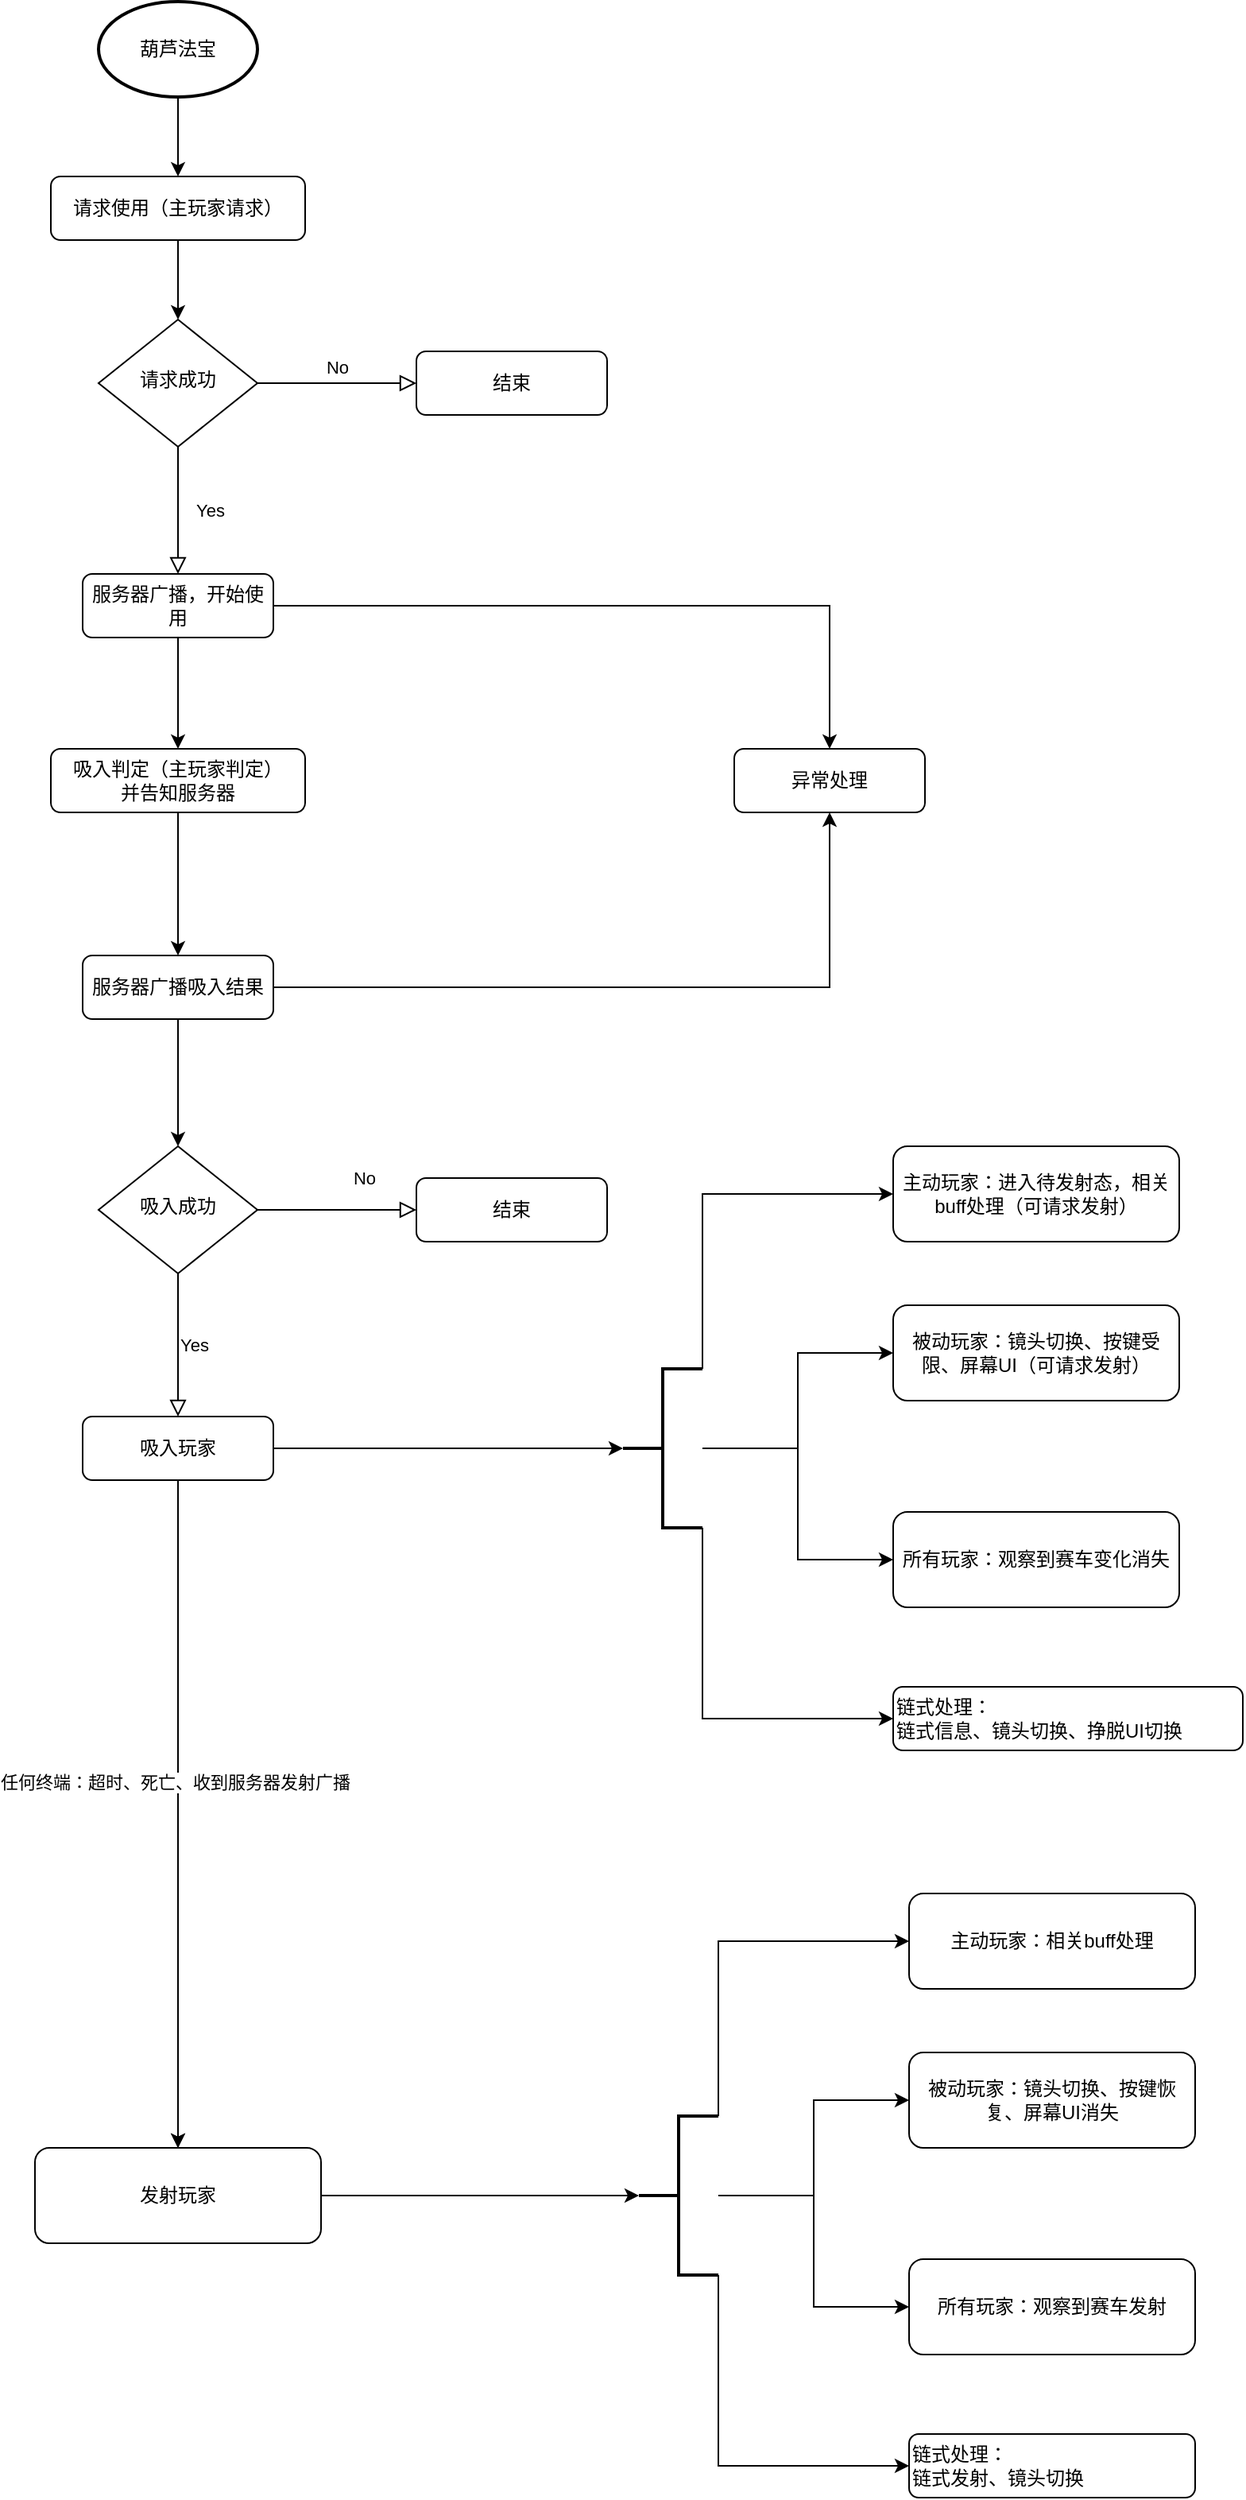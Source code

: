 <mxfile version="21.0.6" type="github">
  <diagram id="C5RBs43oDa-KdzZeNtuy" name="Page-1">
    <mxGraphModel dx="2963" dy="1606" grid="1" gridSize="10" guides="1" tooltips="1" connect="1" arrows="1" fold="1" page="1" pageScale="1" pageWidth="827" pageHeight="1169" math="0" shadow="0">
      <root>
        <mxCell id="WIyWlLk6GJQsqaUBKTNV-0" />
        <mxCell id="WIyWlLk6GJQsqaUBKTNV-1" parent="WIyWlLk6GJQsqaUBKTNV-0" />
        <mxCell id="WIyWlLk6GJQsqaUBKTNV-8" value="No" style="rounded=0;html=1;jettySize=auto;orthogonalLoop=1;fontSize=11;endArrow=block;endFill=0;endSize=8;strokeWidth=1;shadow=0;labelBackgroundColor=none;edgeStyle=orthogonalEdgeStyle;" parent="WIyWlLk6GJQsqaUBKTNV-1" source="WIyWlLk6GJQsqaUBKTNV-10" target="WIyWlLk6GJQsqaUBKTNV-11" edge="1">
          <mxGeometry x="0.333" y="20" relative="1" as="geometry">
            <mxPoint as="offset" />
          </mxGeometry>
        </mxCell>
        <mxCell id="WIyWlLk6GJQsqaUBKTNV-9" value="Yes" style="edgeStyle=orthogonalEdgeStyle;rounded=0;html=1;jettySize=auto;orthogonalLoop=1;fontSize=11;endArrow=block;endFill=0;endSize=8;strokeWidth=1;shadow=0;labelBackgroundColor=none;" parent="WIyWlLk6GJQsqaUBKTNV-1" source="WIyWlLk6GJQsqaUBKTNV-10" target="WIyWlLk6GJQsqaUBKTNV-12" edge="1">
          <mxGeometry y="10" relative="1" as="geometry">
            <mxPoint as="offset" />
          </mxGeometry>
        </mxCell>
        <mxCell id="WIyWlLk6GJQsqaUBKTNV-10" value="吸入成功" style="rhombus;whiteSpace=wrap;html=1;shadow=0;fontFamily=Helvetica;fontSize=12;align=center;strokeWidth=1;spacing=6;spacingTop=-4;" parent="WIyWlLk6GJQsqaUBKTNV-1" vertex="1">
          <mxGeometry x="170" y="740" width="100" height="80" as="geometry" />
        </mxCell>
        <mxCell id="WIyWlLk6GJQsqaUBKTNV-11" value="结束" style="rounded=1;whiteSpace=wrap;html=1;fontSize=12;glass=0;strokeWidth=1;shadow=0;" parent="WIyWlLk6GJQsqaUBKTNV-1" vertex="1">
          <mxGeometry x="370" y="760" width="120" height="40" as="geometry" />
        </mxCell>
        <mxCell id="wtisCs1ab3ckvEVv5z_G-40" style="edgeStyle=orthogonalEdgeStyle;rounded=0;orthogonalLoop=1;jettySize=auto;html=1;" edge="1" parent="WIyWlLk6GJQsqaUBKTNV-1" source="WIyWlLk6GJQsqaUBKTNV-12" target="wtisCs1ab3ckvEVv5z_G-20">
          <mxGeometry relative="1" as="geometry">
            <mxPoint x="220" y="1110" as="sourcePoint" />
          </mxGeometry>
        </mxCell>
        <mxCell id="wtisCs1ab3ckvEVv5z_G-41" value="任何终端：超时、死亡、收到服务器发射广播" style="edgeLabel;html=1;align=center;verticalAlign=middle;resizable=0;points=[];" vertex="1" connectable="0" parent="wtisCs1ab3ckvEVv5z_G-40">
          <mxGeometry x="-0.096" y="-2" relative="1" as="geometry">
            <mxPoint as="offset" />
          </mxGeometry>
        </mxCell>
        <mxCell id="wtisCs1ab3ckvEVv5z_G-45" style="edgeStyle=orthogonalEdgeStyle;rounded=0;orthogonalLoop=1;jettySize=auto;html=1;" edge="1" parent="WIyWlLk6GJQsqaUBKTNV-1" source="WIyWlLk6GJQsqaUBKTNV-12" target="wtisCs1ab3ckvEVv5z_G-31">
          <mxGeometry relative="1" as="geometry" />
        </mxCell>
        <mxCell id="WIyWlLk6GJQsqaUBKTNV-12" value="吸入玩家" style="rounded=1;whiteSpace=wrap;html=1;fontSize=12;glass=0;strokeWidth=1;shadow=0;" parent="WIyWlLk6GJQsqaUBKTNV-1" vertex="1">
          <mxGeometry x="160" y="910" width="120" height="40" as="geometry" />
        </mxCell>
        <mxCell id="wtisCs1ab3ckvEVv5z_G-84" style="edgeStyle=orthogonalEdgeStyle;rounded=0;orthogonalLoop=1;jettySize=auto;html=1;" edge="1" parent="WIyWlLk6GJQsqaUBKTNV-1" source="wtisCs1ab3ckvEVv5z_G-0" target="wtisCs1ab3ckvEVv5z_G-82">
          <mxGeometry relative="1" as="geometry" />
        </mxCell>
        <mxCell id="wtisCs1ab3ckvEVv5z_G-0" value="吸入判定（主玩家判定）&lt;br&gt;并告知服务器" style="rounded=1;whiteSpace=wrap;html=1;fontSize=12;glass=0;strokeWidth=1;shadow=0;" vertex="1" parent="WIyWlLk6GJQsqaUBKTNV-1">
          <mxGeometry x="140" y="490" width="160" height="40" as="geometry" />
        </mxCell>
        <mxCell id="wtisCs1ab3ckvEVv5z_G-9" style="edgeStyle=orthogonalEdgeStyle;rounded=0;orthogonalLoop=1;jettySize=auto;html=1;" edge="1" parent="WIyWlLk6GJQsqaUBKTNV-1" source="wtisCs1ab3ckvEVv5z_G-82" target="WIyWlLk6GJQsqaUBKTNV-10">
          <mxGeometry relative="1" as="geometry">
            <mxPoint x="220" y="670" as="sourcePoint" />
          </mxGeometry>
        </mxCell>
        <mxCell id="wtisCs1ab3ckvEVv5z_G-11" value="所有玩家：观察到赛车变化消失" style="whiteSpace=wrap;html=1;rounded=1;glass=0;strokeWidth=1;shadow=0;" vertex="1" parent="WIyWlLk6GJQsqaUBKTNV-1">
          <mxGeometry x="670" y="970" width="180" height="60" as="geometry" />
        </mxCell>
        <mxCell id="wtisCs1ab3ckvEVv5z_G-65" style="edgeStyle=orthogonalEdgeStyle;rounded=0;orthogonalLoop=1;jettySize=auto;html=1;" edge="1" parent="WIyWlLk6GJQsqaUBKTNV-1" source="wtisCs1ab3ckvEVv5z_G-13" target="wtisCs1ab3ckvEVv5z_G-64">
          <mxGeometry relative="1" as="geometry" />
        </mxCell>
        <mxCell id="wtisCs1ab3ckvEVv5z_G-13" value="葫芦法宝" style="strokeWidth=2;html=1;shape=mxgraph.flowchart.start_1;whiteSpace=wrap;" vertex="1" parent="WIyWlLk6GJQsqaUBKTNV-1">
          <mxGeometry x="170" y="20" width="100" height="60" as="geometry" />
        </mxCell>
        <mxCell id="wtisCs1ab3ckvEVv5z_G-16" value="主动玩家：进入待发射态，相关buff处理（可请求发射）" style="whiteSpace=wrap;html=1;rounded=1;glass=0;strokeWidth=1;shadow=0;" vertex="1" parent="WIyWlLk6GJQsqaUBKTNV-1">
          <mxGeometry x="670" y="740" width="180" height="60" as="geometry" />
        </mxCell>
        <mxCell id="wtisCs1ab3ckvEVv5z_G-17" value="被动玩家：镜头切换、按键受限、屏幕UI（可请求发射）" style="whiteSpace=wrap;html=1;rounded=1;glass=0;strokeWidth=1;shadow=0;" vertex="1" parent="WIyWlLk6GJQsqaUBKTNV-1">
          <mxGeometry x="670" y="840" width="180" height="60" as="geometry" />
        </mxCell>
        <mxCell id="wtisCs1ab3ckvEVv5z_G-30" value="" style="edgeStyle=orthogonalEdgeStyle;rounded=0;orthogonalLoop=1;jettySize=auto;html=1;" edge="1" parent="WIyWlLk6GJQsqaUBKTNV-1" source="wtisCs1ab3ckvEVv5z_G-20">
          <mxGeometry relative="1" as="geometry">
            <mxPoint x="220" y="1370" as="targetPoint" />
          </mxGeometry>
        </mxCell>
        <mxCell id="wtisCs1ab3ckvEVv5z_G-59" style="edgeStyle=orthogonalEdgeStyle;rounded=0;orthogonalLoop=1;jettySize=auto;html=1;entryX=0;entryY=0.5;entryDx=0;entryDy=0;entryPerimeter=0;" edge="1" parent="WIyWlLk6GJQsqaUBKTNV-1" source="wtisCs1ab3ckvEVv5z_G-20" target="wtisCs1ab3ckvEVv5z_G-131">
          <mxGeometry relative="1" as="geometry">
            <mxPoint x="500" y="1400" as="targetPoint" />
          </mxGeometry>
        </mxCell>
        <mxCell id="wtisCs1ab3ckvEVv5z_G-20" value="发射玩家" style="whiteSpace=wrap;html=1;rounded=1;glass=0;strokeWidth=1;shadow=0;" vertex="1" parent="WIyWlLk6GJQsqaUBKTNV-1">
          <mxGeometry x="130" y="1370" width="180" height="60" as="geometry" />
        </mxCell>
        <mxCell id="wtisCs1ab3ckvEVv5z_G-42" style="edgeStyle=orthogonalEdgeStyle;rounded=0;orthogonalLoop=1;jettySize=auto;html=1;" edge="1" parent="WIyWlLk6GJQsqaUBKTNV-1" source="wtisCs1ab3ckvEVv5z_G-31" target="wtisCs1ab3ckvEVv5z_G-16">
          <mxGeometry relative="1" as="geometry">
            <Array as="points">
              <mxPoint x="550" y="770" />
              <mxPoint x="760" y="770" />
            </Array>
          </mxGeometry>
        </mxCell>
        <mxCell id="wtisCs1ab3ckvEVv5z_G-43" style="edgeStyle=orthogonalEdgeStyle;rounded=0;orthogonalLoop=1;jettySize=auto;html=1;" edge="1" parent="WIyWlLk6GJQsqaUBKTNV-1" source="wtisCs1ab3ckvEVv5z_G-31" target="wtisCs1ab3ckvEVv5z_G-118">
          <mxGeometry relative="1" as="geometry">
            <Array as="points">
              <mxPoint x="550" y="1100" />
            </Array>
          </mxGeometry>
        </mxCell>
        <mxCell id="wtisCs1ab3ckvEVv5z_G-44" style="edgeStyle=orthogonalEdgeStyle;rounded=0;orthogonalLoop=1;jettySize=auto;html=1;" edge="1" parent="WIyWlLk6GJQsqaUBKTNV-1" source="wtisCs1ab3ckvEVv5z_G-31" target="wtisCs1ab3ckvEVv5z_G-17">
          <mxGeometry relative="1" as="geometry" />
        </mxCell>
        <mxCell id="wtisCs1ab3ckvEVv5z_G-121" style="edgeStyle=orthogonalEdgeStyle;rounded=0;orthogonalLoop=1;jettySize=auto;html=1;" edge="1" parent="WIyWlLk6GJQsqaUBKTNV-1" source="wtisCs1ab3ckvEVv5z_G-31" target="wtisCs1ab3ckvEVv5z_G-11">
          <mxGeometry relative="1" as="geometry">
            <Array as="points">
              <mxPoint x="610" y="930" />
              <mxPoint x="610" y="1000" />
            </Array>
          </mxGeometry>
        </mxCell>
        <mxCell id="wtisCs1ab3ckvEVv5z_G-31" value="" style="strokeWidth=2;html=1;shape=mxgraph.flowchart.annotation_2;align=left;labelPosition=right;pointerEvents=1;" vertex="1" parent="WIyWlLk6GJQsqaUBKTNV-1">
          <mxGeometry x="500" y="880" width="50" height="100" as="geometry" />
        </mxCell>
        <mxCell id="wtisCs1ab3ckvEVv5z_G-67" style="edgeStyle=orthogonalEdgeStyle;rounded=0;orthogonalLoop=1;jettySize=auto;html=1;" edge="1" parent="WIyWlLk6GJQsqaUBKTNV-1" source="wtisCs1ab3ckvEVv5z_G-64" target="wtisCs1ab3ckvEVv5z_G-74">
          <mxGeometry relative="1" as="geometry">
            <mxPoint x="220" y="230" as="targetPoint" />
          </mxGeometry>
        </mxCell>
        <mxCell id="wtisCs1ab3ckvEVv5z_G-64" value="请求使用（主玩家请求）" style="rounded=1;whiteSpace=wrap;html=1;fontSize=12;glass=0;strokeWidth=1;shadow=0;" vertex="1" parent="WIyWlLk6GJQsqaUBKTNV-1">
          <mxGeometry x="140" y="130" width="160" height="40" as="geometry" />
        </mxCell>
        <mxCell id="wtisCs1ab3ckvEVv5z_G-72" value="Yes" style="rounded=0;html=1;jettySize=auto;orthogonalLoop=1;fontSize=11;endArrow=block;endFill=0;endSize=8;strokeWidth=1;shadow=0;labelBackgroundColor=none;edgeStyle=orthogonalEdgeStyle;" edge="1" parent="WIyWlLk6GJQsqaUBKTNV-1" source="wtisCs1ab3ckvEVv5z_G-74" target="wtisCs1ab3ckvEVv5z_G-76">
          <mxGeometry y="20" relative="1" as="geometry">
            <mxPoint as="offset" />
          </mxGeometry>
        </mxCell>
        <mxCell id="wtisCs1ab3ckvEVv5z_G-73" value="No" style="edgeStyle=orthogonalEdgeStyle;rounded=0;html=1;jettySize=auto;orthogonalLoop=1;fontSize=11;endArrow=block;endFill=0;endSize=8;strokeWidth=1;shadow=0;labelBackgroundColor=none;" edge="1" parent="WIyWlLk6GJQsqaUBKTNV-1" source="wtisCs1ab3ckvEVv5z_G-74" target="wtisCs1ab3ckvEVv5z_G-75">
          <mxGeometry y="10" relative="1" as="geometry">
            <mxPoint as="offset" />
          </mxGeometry>
        </mxCell>
        <mxCell id="wtisCs1ab3ckvEVv5z_G-74" value="请求成功" style="rhombus;whiteSpace=wrap;html=1;shadow=0;fontFamily=Helvetica;fontSize=12;align=center;strokeWidth=1;spacing=6;spacingTop=-4;" vertex="1" parent="WIyWlLk6GJQsqaUBKTNV-1">
          <mxGeometry x="170" y="220" width="100" height="80" as="geometry" />
        </mxCell>
        <mxCell id="wtisCs1ab3ckvEVv5z_G-75" value="结束" style="rounded=1;whiteSpace=wrap;html=1;fontSize=12;glass=0;strokeWidth=1;shadow=0;" vertex="1" parent="WIyWlLk6GJQsqaUBKTNV-1">
          <mxGeometry x="370" y="240" width="120" height="40" as="geometry" />
        </mxCell>
        <mxCell id="wtisCs1ab3ckvEVv5z_G-77" style="edgeStyle=orthogonalEdgeStyle;rounded=0;orthogonalLoop=1;jettySize=auto;html=1;" edge="1" parent="WIyWlLk6GJQsqaUBKTNV-1" source="wtisCs1ab3ckvEVv5z_G-76" target="wtisCs1ab3ckvEVv5z_G-0">
          <mxGeometry relative="1" as="geometry" />
        </mxCell>
        <mxCell id="wtisCs1ab3ckvEVv5z_G-96" style="edgeStyle=orthogonalEdgeStyle;rounded=0;orthogonalLoop=1;jettySize=auto;html=1;" edge="1" parent="WIyWlLk6GJQsqaUBKTNV-1" source="wtisCs1ab3ckvEVv5z_G-76" target="wtisCs1ab3ckvEVv5z_G-95">
          <mxGeometry relative="1" as="geometry" />
        </mxCell>
        <mxCell id="wtisCs1ab3ckvEVv5z_G-76" value="服务器广播，开始使用" style="rounded=1;whiteSpace=wrap;html=1;fontSize=12;glass=0;strokeWidth=1;shadow=0;" vertex="1" parent="WIyWlLk6GJQsqaUBKTNV-1">
          <mxGeometry x="160" y="380" width="120" height="40" as="geometry" />
        </mxCell>
        <mxCell id="wtisCs1ab3ckvEVv5z_G-97" style="edgeStyle=orthogonalEdgeStyle;rounded=0;orthogonalLoop=1;jettySize=auto;html=1;" edge="1" parent="WIyWlLk6GJQsqaUBKTNV-1" source="wtisCs1ab3ckvEVv5z_G-82" target="wtisCs1ab3ckvEVv5z_G-95">
          <mxGeometry relative="1" as="geometry" />
        </mxCell>
        <mxCell id="wtisCs1ab3ckvEVv5z_G-82" value="服务器广播吸入结果" style="rounded=1;whiteSpace=wrap;html=1;fontSize=12;glass=0;strokeWidth=1;shadow=0;" vertex="1" parent="WIyWlLk6GJQsqaUBKTNV-1">
          <mxGeometry x="160" y="620" width="120" height="40" as="geometry" />
        </mxCell>
        <mxCell id="wtisCs1ab3ckvEVv5z_G-95" value="异常处理" style="rounded=1;whiteSpace=wrap;html=1;fontSize=12;glass=0;strokeWidth=1;shadow=0;" vertex="1" parent="WIyWlLk6GJQsqaUBKTNV-1">
          <mxGeometry x="570" y="490" width="120" height="40" as="geometry" />
        </mxCell>
        <mxCell id="wtisCs1ab3ckvEVv5z_G-118" value="链式处理：&lt;br&gt;链式信息、镜头切换、挣脱UI切换" style="rounded=1;whiteSpace=wrap;html=1;fontSize=12;glass=0;strokeWidth=1;shadow=0;align=left;" vertex="1" parent="WIyWlLk6GJQsqaUBKTNV-1">
          <mxGeometry x="670" y="1080" width="220" height="40" as="geometry" />
        </mxCell>
        <mxCell id="wtisCs1ab3ckvEVv5z_G-124" value="所有玩家：观察到赛车发射" style="whiteSpace=wrap;html=1;rounded=1;glass=0;strokeWidth=1;shadow=0;" vertex="1" parent="WIyWlLk6GJQsqaUBKTNV-1">
          <mxGeometry x="680" y="1440" width="180" height="60" as="geometry" />
        </mxCell>
        <mxCell id="wtisCs1ab3ckvEVv5z_G-125" value="主动玩家：相关buff处理" style="whiteSpace=wrap;html=1;rounded=1;glass=0;strokeWidth=1;shadow=0;" vertex="1" parent="WIyWlLk6GJQsqaUBKTNV-1">
          <mxGeometry x="680" y="1210" width="180" height="60" as="geometry" />
        </mxCell>
        <mxCell id="wtisCs1ab3ckvEVv5z_G-126" value="被动玩家：镜头切换、按键恢复、屏幕UI消失" style="whiteSpace=wrap;html=1;rounded=1;glass=0;strokeWidth=1;shadow=0;" vertex="1" parent="WIyWlLk6GJQsqaUBKTNV-1">
          <mxGeometry x="680" y="1310" width="180" height="60" as="geometry" />
        </mxCell>
        <mxCell id="wtisCs1ab3ckvEVv5z_G-127" style="edgeStyle=orthogonalEdgeStyle;rounded=0;orthogonalLoop=1;jettySize=auto;html=1;" edge="1" parent="WIyWlLk6GJQsqaUBKTNV-1" source="wtisCs1ab3ckvEVv5z_G-131" target="wtisCs1ab3ckvEVv5z_G-125">
          <mxGeometry relative="1" as="geometry">
            <Array as="points">
              <mxPoint x="560" y="1240" />
              <mxPoint x="770" y="1240" />
            </Array>
          </mxGeometry>
        </mxCell>
        <mxCell id="wtisCs1ab3ckvEVv5z_G-128" style="edgeStyle=orthogonalEdgeStyle;rounded=0;orthogonalLoop=1;jettySize=auto;html=1;" edge="1" parent="WIyWlLk6GJQsqaUBKTNV-1" source="wtisCs1ab3ckvEVv5z_G-131" target="wtisCs1ab3ckvEVv5z_G-132">
          <mxGeometry relative="1" as="geometry">
            <Array as="points">
              <mxPoint x="560" y="1570" />
            </Array>
          </mxGeometry>
        </mxCell>
        <mxCell id="wtisCs1ab3ckvEVv5z_G-129" style="edgeStyle=orthogonalEdgeStyle;rounded=0;orthogonalLoop=1;jettySize=auto;html=1;" edge="1" parent="WIyWlLk6GJQsqaUBKTNV-1" source="wtisCs1ab3ckvEVv5z_G-131" target="wtisCs1ab3ckvEVv5z_G-126">
          <mxGeometry relative="1" as="geometry" />
        </mxCell>
        <mxCell id="wtisCs1ab3ckvEVv5z_G-130" style="edgeStyle=orthogonalEdgeStyle;rounded=0;orthogonalLoop=1;jettySize=auto;html=1;" edge="1" parent="WIyWlLk6GJQsqaUBKTNV-1" source="wtisCs1ab3ckvEVv5z_G-131" target="wtisCs1ab3ckvEVv5z_G-124">
          <mxGeometry relative="1" as="geometry">
            <Array as="points">
              <mxPoint x="620" y="1400" />
              <mxPoint x="620" y="1470" />
            </Array>
          </mxGeometry>
        </mxCell>
        <mxCell id="wtisCs1ab3ckvEVv5z_G-131" value="" style="strokeWidth=2;html=1;shape=mxgraph.flowchart.annotation_2;align=left;labelPosition=right;pointerEvents=1;" vertex="1" parent="WIyWlLk6GJQsqaUBKTNV-1">
          <mxGeometry x="510" y="1350" width="50" height="100" as="geometry" />
        </mxCell>
        <mxCell id="wtisCs1ab3ckvEVv5z_G-132" value="链式处理：&lt;br style=&quot;border-color: var(--border-color);&quot;&gt;链式发射、镜头切换" style="rounded=1;whiteSpace=wrap;html=1;fontSize=12;glass=0;strokeWidth=1;shadow=0;align=left;" vertex="1" parent="WIyWlLk6GJQsqaUBKTNV-1">
          <mxGeometry x="680" y="1550" width="180" height="40" as="geometry" />
        </mxCell>
      </root>
    </mxGraphModel>
  </diagram>
</mxfile>
